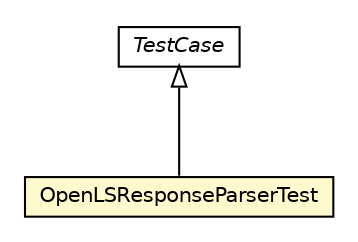 #!/usr/local/bin/dot
#
# Class diagram 
# Generated by UMLGraph version R5_6-24-gf6e263 (http://www.umlgraph.org/)
#

digraph G {
	edge [fontname="Helvetica",fontsize=10,labelfontname="Helvetica",labelfontsize=10];
	node [fontname="Helvetica",fontsize=10,shape=plaintext];
	nodesep=0.25;
	ranksep=0.5;
	// nl.geozet.openls.OpenLSResponseParserTest
	c11 [label=<<table title="nl.geozet.openls.OpenLSResponseParserTest" border="0" cellborder="1" cellspacing="0" cellpadding="2" port="p" bgcolor="lemonChiffon" href="./OpenLSResponseParserTest.html">
		<tr><td><table border="0" cellspacing="0" cellpadding="1">
<tr><td align="center" balign="center"> OpenLSResponseParserTest </td></tr>
		</table></td></tr>
		</table>>, URL="./OpenLSResponseParserTest.html", fontname="Helvetica", fontcolor="black", fontsize=10.0];
	//nl.geozet.openls.OpenLSResponseParserTest extends junit.framework.TestCase
	c12:p -> c11:p [dir=back,arrowtail=empty];
	// junit.framework.TestCase
	c12 [label=<<table title="junit.framework.TestCase" border="0" cellborder="1" cellspacing="0" cellpadding="2" port="p">
		<tr><td><table border="0" cellspacing="0" cellpadding="1">
<tr><td align="center" balign="center"><font face="Helvetica-Oblique"> TestCase </font></td></tr>
		</table></td></tr>
		</table>>, URL="null", fontname="Helvetica", fontcolor="black", fontsize=10.0];
}

